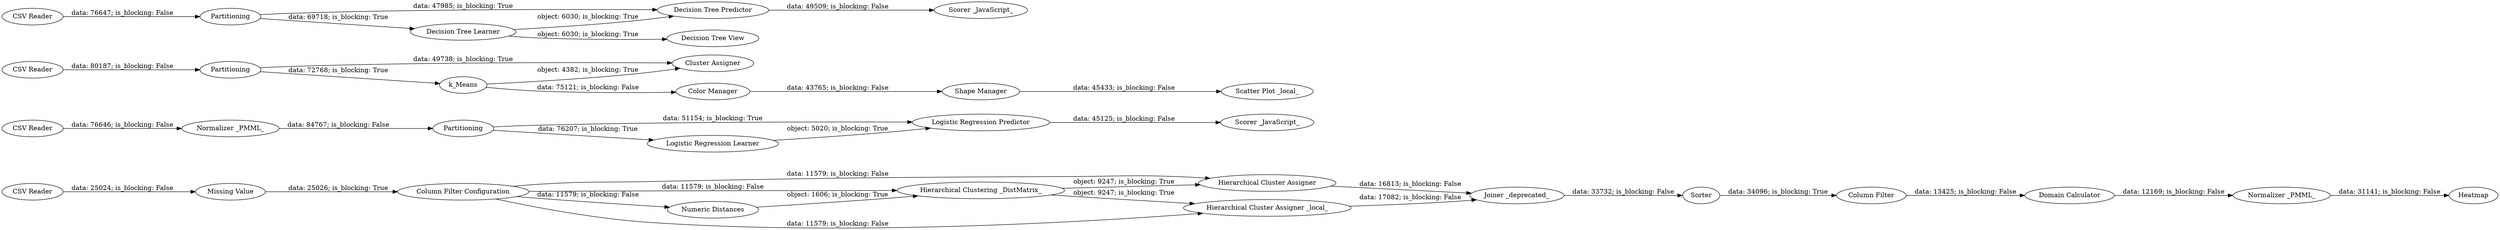 digraph {
	"-783734785514290912_46" [label="Column Filter Configuration"]
	"-783734785514290912_316" [label="Normalizer _PMML_"]
	"-783734785514290912_3" [label="Color Manager"]
	"-783734785514290912_19" [label="Numeric Distances"]
	"-783734785514290912_49" [label="Normalizer _PMML_"]
	"-783734785514290912_44" [label="Joiner _deprecated_"]
	"-783734785514290912_50" [label="CSV Reader"]
	"-783734785514290912_30" [label="CSV Reader"]
	"-783734785514290912_18" [label="Hierarchical Cluster Assigner"]
	"-783734785514290912_47" [label="CSV Reader"]
	"-783734785514290912_5" [label="Scatter Plot _local_"]
	"-783734785514290912_43" [label="Hierarchical Cluster Assigner _local_"]
	"-783734785514290912_4" [label="Shape Manager"]
	"-783734785514290912_40" [label="Domain Calculator"]
	"-783734785514290912_322" [label="Logistic Regression Predictor"]
	"-783734785514290912_24" [label=Sorter]
	"-783734785514290912_54" [label="Decision Tree View"]
	"-783734785514290912_45" [label="Column Filter"]
	"-783734785514290912_48" [label="Missing Value"]
	"-783734785514290912_29" [label="Scorer _JavaScript_"]
	"-783734785514290912_53" [label="Decision Tree Predictor"]
	"-783734785514290912_6" [label=Partitioning]
	"-783734785514290912_296" [label="Logistic Regression Learner"]
	"-783734785514290912_294" [label=Partitioning]
	"-783734785514290912_17" [label="Hierarchical Clustering _DistMatrix_"]
	"-783734785514290912_323" [label="CSV Reader"]
	"-783734785514290912_324" [label="Scorer _JavaScript_"]
	"-783734785514290912_52" [label="Decision Tree Learner"]
	"-783734785514290912_7" [label="Cluster Assigner"]
	"-783734785514290912_2" [label=k_Means]
	"-783734785514290912_9" [label=Heatmap]
	"-783734785514290912_16" [label=Partitioning]
	"-783734785514290912_47" -> "-783734785514290912_48" [label="data: 25024; is_blocking: False"]
	"-783734785514290912_44" -> "-783734785514290912_24" [label="data: 33732; is_blocking: False"]
	"-783734785514290912_323" -> "-783734785514290912_316" [label="data: 76646; is_blocking: False"]
	"-783734785514290912_46" -> "-783734785514290912_18" [label="data: 11579; is_blocking: False"]
	"-783734785514290912_6" -> "-783734785514290912_7" [label="data: 49738; is_blocking: True"]
	"-783734785514290912_46" -> "-783734785514290912_43" [label="data: 11579; is_blocking: False"]
	"-783734785514290912_322" -> "-783734785514290912_324" [label="data: 45125; is_blocking: False"]
	"-783734785514290912_3" -> "-783734785514290912_4" [label="data: 43765; is_blocking: False"]
	"-783734785514290912_296" -> "-783734785514290912_322" [label="object: 5020; is_blocking: True"]
	"-783734785514290912_50" -> "-783734785514290912_6" [label="data: 80187; is_blocking: False"]
	"-783734785514290912_30" -> "-783734785514290912_16" [label="data: 76647; is_blocking: False"]
	"-783734785514290912_45" -> "-783734785514290912_40" [label="data: 13425; is_blocking: False"]
	"-783734785514290912_2" -> "-783734785514290912_7" [label="object: 4382; is_blocking: True"]
	"-783734785514290912_16" -> "-783734785514290912_52" [label="data: 69718; is_blocking: True"]
	"-783734785514290912_19" -> "-783734785514290912_17" [label="object: 1606; is_blocking: True"]
	"-783734785514290912_16" -> "-783734785514290912_53" [label="data: 47985; is_blocking: True"]
	"-783734785514290912_4" -> "-783734785514290912_5" [label="data: 45433; is_blocking: False"]
	"-783734785514290912_46" -> "-783734785514290912_19" [label="data: 11579; is_blocking: False"]
	"-783734785514290912_49" -> "-783734785514290912_9" [label="data: 31141; is_blocking: False"]
	"-783734785514290912_46" -> "-783734785514290912_17" [label="data: 11579; is_blocking: False"]
	"-783734785514290912_294" -> "-783734785514290912_322" [label="data: 51154; is_blocking: True"]
	"-783734785514290912_48" -> "-783734785514290912_46" [label="data: 25026; is_blocking: True"]
	"-783734785514290912_316" -> "-783734785514290912_294" [label="data: 84767; is_blocking: False"]
	"-783734785514290912_53" -> "-783734785514290912_29" [label="data: 49509; is_blocking: False"]
	"-783734785514290912_2" -> "-783734785514290912_3" [label="data: 75121; is_blocking: False"]
	"-783734785514290912_52" -> "-783734785514290912_53" [label="object: 6030; is_blocking: True"]
	"-783734785514290912_17" -> "-783734785514290912_18" [label="object: 9247; is_blocking: True"]
	"-783734785514290912_24" -> "-783734785514290912_45" [label="data: 34096; is_blocking: True"]
	"-783734785514290912_294" -> "-783734785514290912_296" [label="data: 76207; is_blocking: True"]
	"-783734785514290912_6" -> "-783734785514290912_2" [label="data: 72768; is_blocking: True"]
	"-783734785514290912_18" -> "-783734785514290912_44" [label="data: 16813; is_blocking: False"]
	"-783734785514290912_52" -> "-783734785514290912_54" [label="object: 6030; is_blocking: True"]
	"-783734785514290912_17" -> "-783734785514290912_43" [label="object: 9247; is_blocking: True"]
	"-783734785514290912_40" -> "-783734785514290912_49" [label="data: 12169; is_blocking: False"]
	"-783734785514290912_43" -> "-783734785514290912_44" [label="data: 17082; is_blocking: False"]
	rankdir=LR
}
